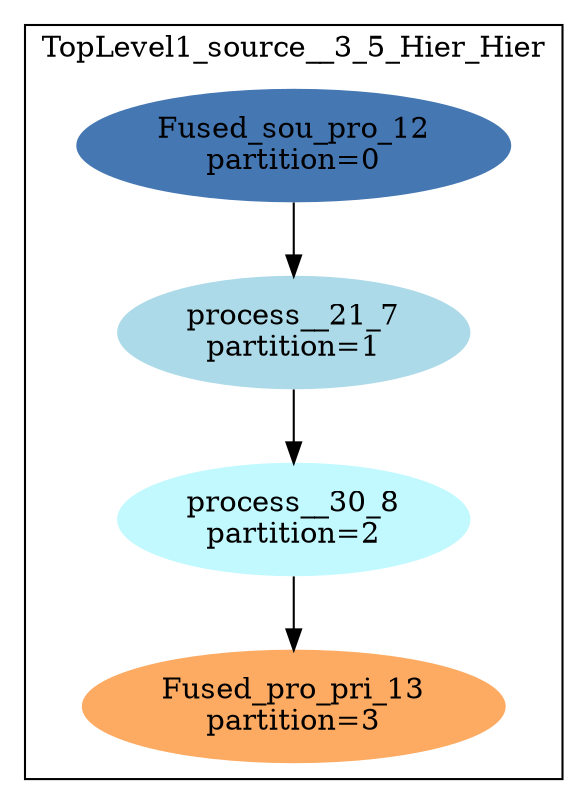 digraph streamit {
size="6.5,9"
subgraph cluster_node1 {
 color = black

 label="TopLevel1_source__3_5_Hier_Hier";
node2 [ label="Fused_sou_pro_12\npartition=0" color="0.59166,0.61,0.7" style="filled" ]
node3 [ label="process__21_7\npartition=1" color="0.53888,0.26,0.91" style="filled" ]
node2 -> node3
node4 [ label="process__30_8\npartition=2" color="0.51694,0.24,1" style="filled" ]
node3 -> node4
node5 [ label="Fused_pro_pri_13\npartition=3" color="0.07777,0.61,0.99" style="filled" ]
node4 -> node5
}
}
